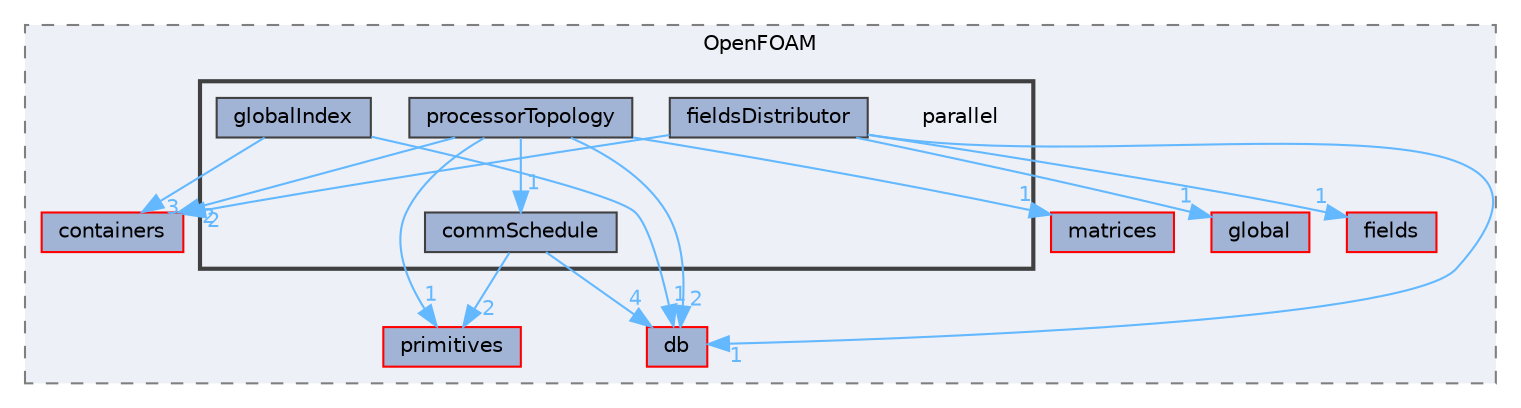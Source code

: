 digraph "src/OpenFOAM/parallel"
{
 // LATEX_PDF_SIZE
  bgcolor="transparent";
  edge [fontname=Helvetica,fontsize=10,labelfontname=Helvetica,labelfontsize=10];
  node [fontname=Helvetica,fontsize=10,shape=box,height=0.2,width=0.4];
  compound=true
  subgraph clusterdir_c5473ff19b20e6ec4dfe5c310b3778a8 {
    graph [ bgcolor="#edf0f7", pencolor="grey50", label="OpenFOAM", fontname=Helvetica,fontsize=10 style="filled,dashed", URL="dir_c5473ff19b20e6ec4dfe5c310b3778a8.html",tooltip=""]
  dir_19d0872053bde092be81d7fe3f56cbf7 [label="containers", fillcolor="#a2b4d6", color="red", style="filled", URL="dir_19d0872053bde092be81d7fe3f56cbf7.html",tooltip=""];
  dir_3e50f45338116b169052b428016851aa [label="primitives", fillcolor="#a2b4d6", color="red", style="filled", URL="dir_3e50f45338116b169052b428016851aa.html",tooltip=""];
  dir_63c634f7a7cfd679ac26c67fb30fc32f [label="db", fillcolor="#a2b4d6", color="red", style="filled", URL="dir_63c634f7a7cfd679ac26c67fb30fc32f.html",tooltip=""];
  dir_8583492183f4d27c76555f8f333dd07b [label="global", fillcolor="#a2b4d6", color="red", style="filled", URL="dir_8583492183f4d27c76555f8f333dd07b.html",tooltip=""];
  dir_962442b8f989d5529fab5e0f0e4ffb74 [label="fields", fillcolor="#a2b4d6", color="red", style="filled", URL="dir_962442b8f989d5529fab5e0f0e4ffb74.html",tooltip=""];
  dir_b07477ab37bc0cd7eb28fb569c691c21 [label="matrices", fillcolor="#a2b4d6", color="red", style="filled", URL="dir_b07477ab37bc0cd7eb28fb569c691c21.html",tooltip=""];
  subgraph clusterdir_71fff0203de1f57306edfc3c818a6b04 {
    graph [ bgcolor="#edf0f7", pencolor="grey25", label="", fontname=Helvetica,fontsize=10 style="filled,bold", URL="dir_71fff0203de1f57306edfc3c818a6b04.html",tooltip=""]
    dir_71fff0203de1f57306edfc3c818a6b04 [shape=plaintext, label="parallel"];
  dir_4ac74c40b62de718d3dc1445f2b7e8d9 [label="commSchedule", fillcolor="#a2b4d6", color="grey25", style="filled", URL="dir_4ac74c40b62de718d3dc1445f2b7e8d9.html",tooltip=""];
  dir_ba443bb98716d9e155a34bbb96e3f95e [label="fieldsDistributor", fillcolor="#a2b4d6", color="grey25", style="filled", URL="dir_ba443bb98716d9e155a34bbb96e3f95e.html",tooltip=""];
  dir_3c03dbacbe34ee025698c6604744c7c1 [label="globalIndex", fillcolor="#a2b4d6", color="grey25", style="filled", URL="dir_3c03dbacbe34ee025698c6604744c7c1.html",tooltip=""];
  dir_0f7982b5ec24169fb333c86f3449f960 [label="processorTopology", fillcolor="#a2b4d6", color="grey25", style="filled", URL="dir_0f7982b5ec24169fb333c86f3449f960.html",tooltip=""];
  }
  }
  dir_4ac74c40b62de718d3dc1445f2b7e8d9->dir_3e50f45338116b169052b428016851aa [headlabel="2", labeldistance=1.5 headhref="dir_000559_003069.html" href="dir_000559_003069.html" color="steelblue1" fontcolor="steelblue1"];
  dir_4ac74c40b62de718d3dc1445f2b7e8d9->dir_63c634f7a7cfd679ac26c67fb30fc32f [headlabel="4", labeldistance=1.5 headhref="dir_000559_000817.html" href="dir_000559_000817.html" color="steelblue1" fontcolor="steelblue1"];
  dir_ba443bb98716d9e155a34bbb96e3f95e->dir_19d0872053bde092be81d7fe3f56cbf7 [headlabel="2", labeldistance=1.5 headhref="dir_001340_000669.html" href="dir_001340_000669.html" color="steelblue1" fontcolor="steelblue1"];
  dir_ba443bb98716d9e155a34bbb96e3f95e->dir_63c634f7a7cfd679ac26c67fb30fc32f [headlabel="1", labeldistance=1.5 headhref="dir_001340_000817.html" href="dir_001340_000817.html" color="steelblue1" fontcolor="steelblue1"];
  dir_ba443bb98716d9e155a34bbb96e3f95e->dir_8583492183f4d27c76555f8f333dd07b [headlabel="1", labeldistance=1.5 headhref="dir_001340_001645.html" href="dir_001340_001645.html" color="steelblue1" fontcolor="steelblue1"];
  dir_ba443bb98716d9e155a34bbb96e3f95e->dir_962442b8f989d5529fab5e0f0e4ffb74 [headlabel="1", labeldistance=1.5 headhref="dir_001340_001335.html" href="dir_001340_001335.html" color="steelblue1" fontcolor="steelblue1"];
  dir_3c03dbacbe34ee025698c6604744c7c1->dir_19d0872053bde092be81d7fe3f56cbf7 [headlabel="3", labeldistance=1.5 headhref="dir_001648_000669.html" href="dir_001648_000669.html" color="steelblue1" fontcolor="steelblue1"];
  dir_3c03dbacbe34ee025698c6604744c7c1->dir_63c634f7a7cfd679ac26c67fb30fc32f [headlabel="1", labeldistance=1.5 headhref="dir_001648_000817.html" href="dir_001648_000817.html" color="steelblue1" fontcolor="steelblue1"];
  dir_0f7982b5ec24169fb333c86f3449f960->dir_19d0872053bde092be81d7fe3f56cbf7 [headlabel="2", labeldistance=1.5 headhref="dir_003099_000669.html" href="dir_003099_000669.html" color="steelblue1" fontcolor="steelblue1"];
  dir_0f7982b5ec24169fb333c86f3449f960->dir_3e50f45338116b169052b428016851aa [headlabel="1", labeldistance=1.5 headhref="dir_003099_003069.html" href="dir_003099_003069.html" color="steelblue1" fontcolor="steelblue1"];
  dir_0f7982b5ec24169fb333c86f3449f960->dir_4ac74c40b62de718d3dc1445f2b7e8d9 [headlabel="1", labeldistance=1.5 headhref="dir_003099_000559.html" href="dir_003099_000559.html" color="steelblue1" fontcolor="steelblue1"];
  dir_0f7982b5ec24169fb333c86f3449f960->dir_63c634f7a7cfd679ac26c67fb30fc32f [headlabel="2", labeldistance=1.5 headhref="dir_003099_000817.html" href="dir_003099_000817.html" color="steelblue1" fontcolor="steelblue1"];
  dir_0f7982b5ec24169fb333c86f3449f960->dir_b07477ab37bc0cd7eb28fb569c691c21 [headlabel="1", labeldistance=1.5 headhref="dir_003099_002333.html" href="dir_003099_002333.html" color="steelblue1" fontcolor="steelblue1"];
}
